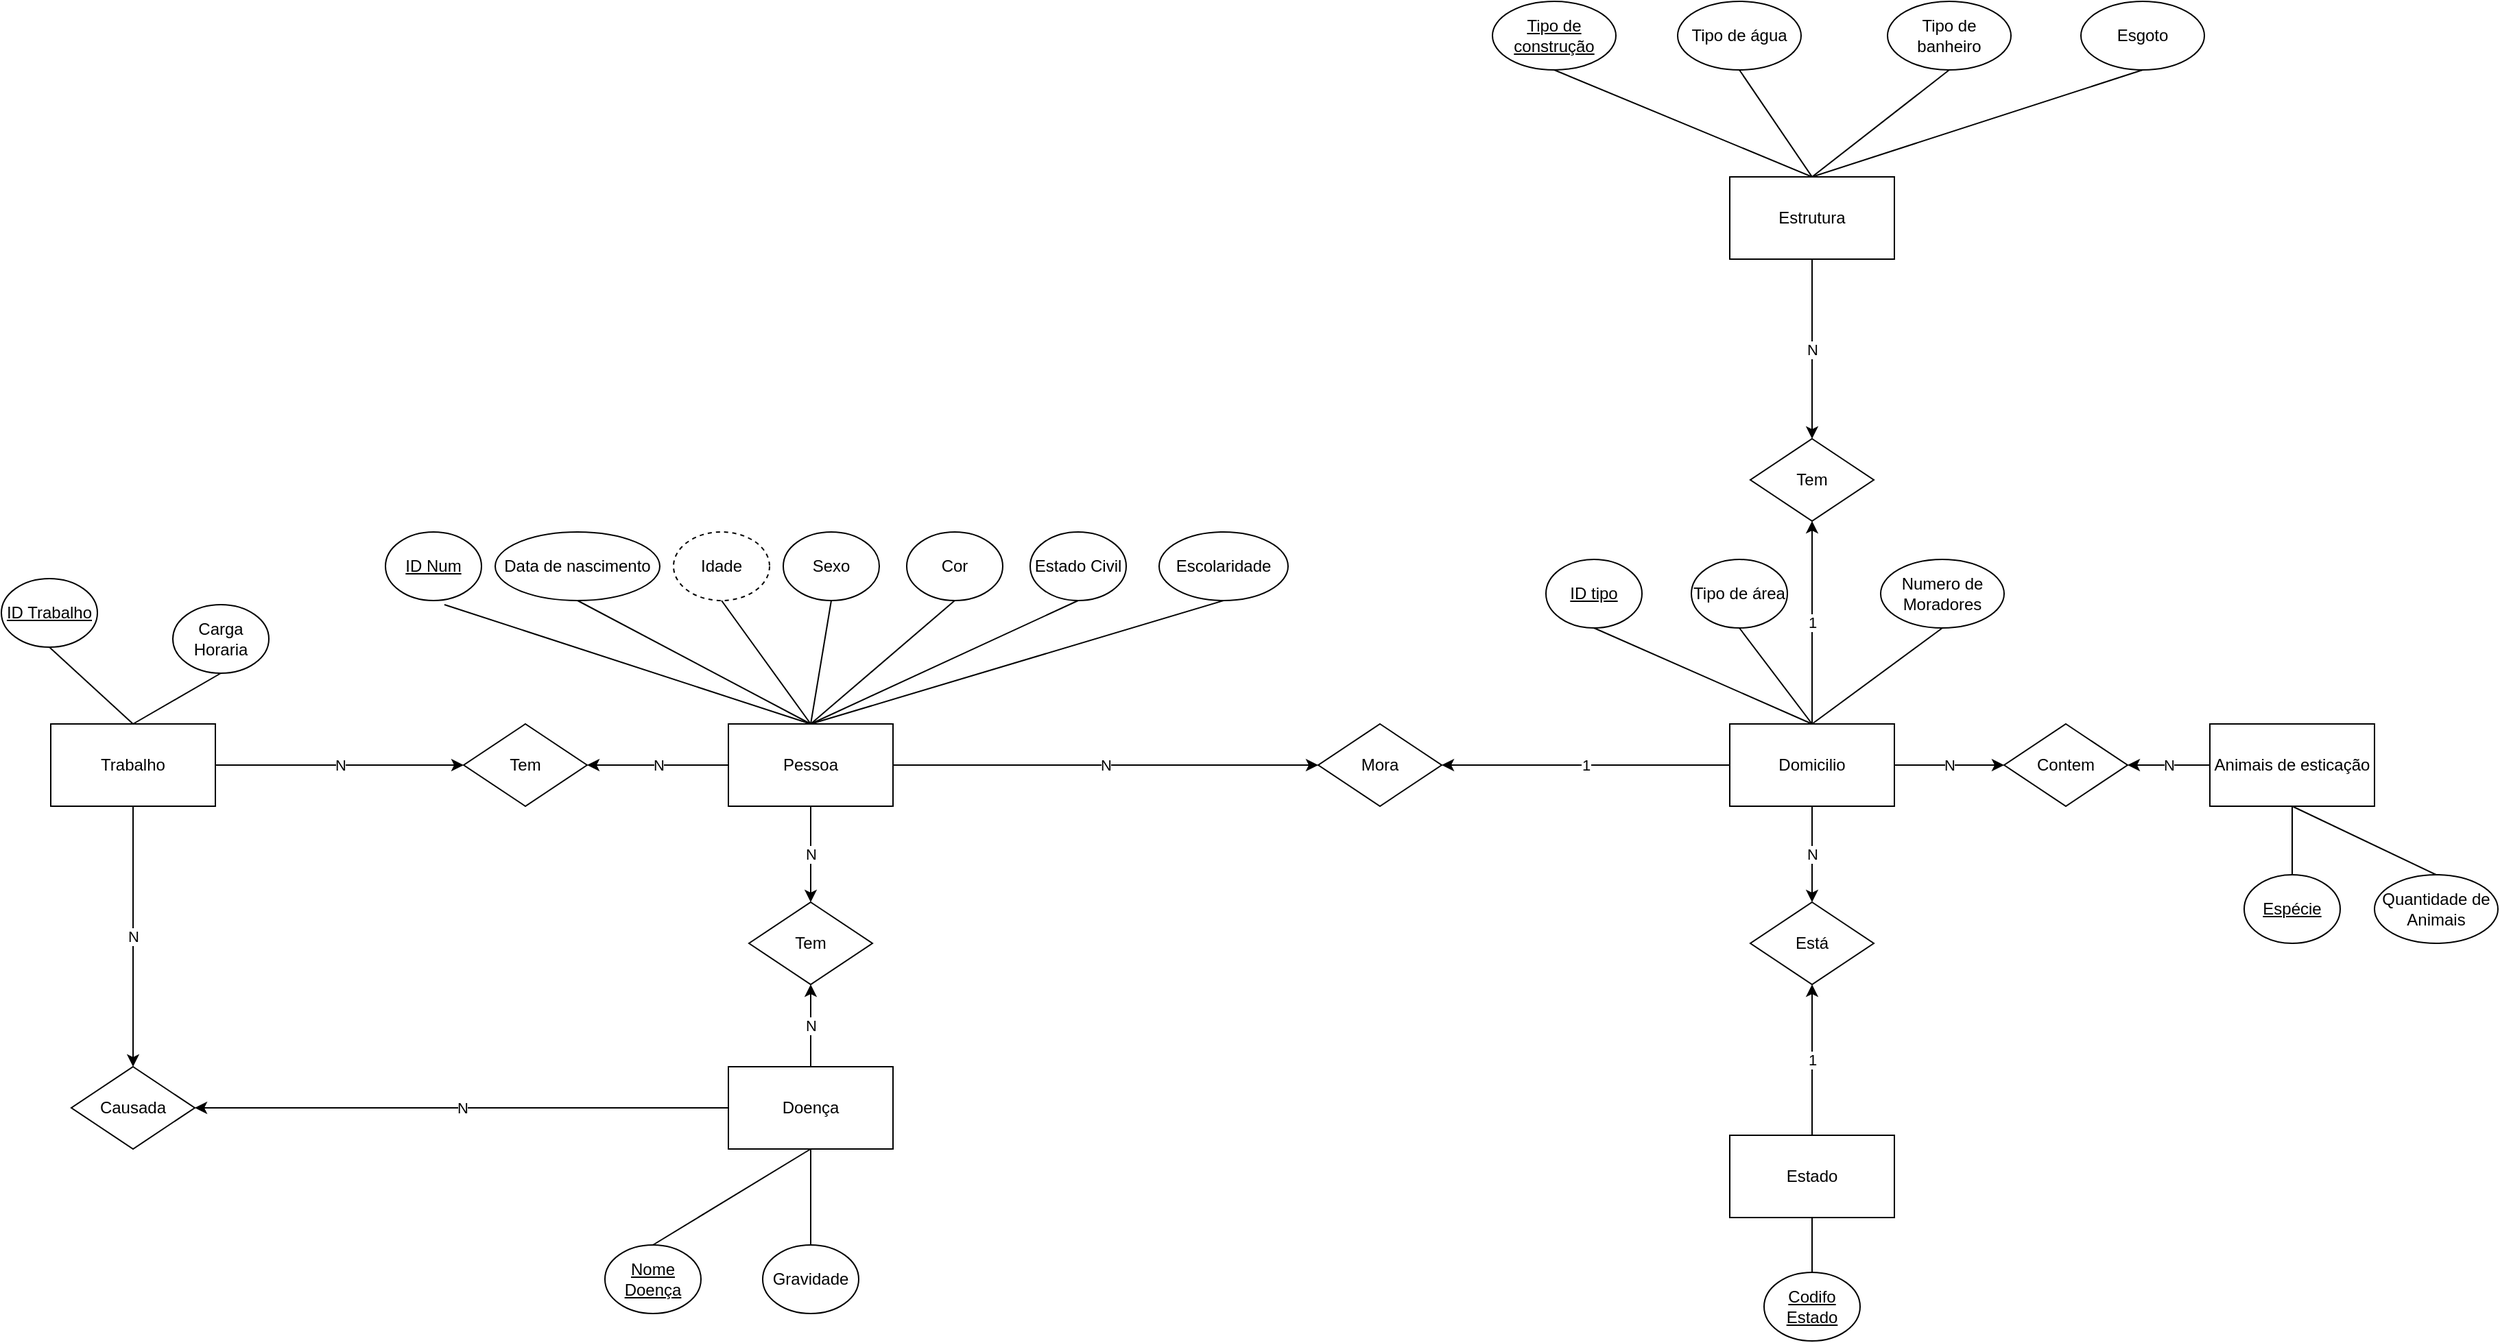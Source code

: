 <mxfile version="15.2.9" type="github">
  <diagram id="z8tA9fzvjswGwNnZUVDG" name="Page-1">
    <mxGraphModel dx="2755" dy="1975" grid="0" gridSize="10" guides="1" tooltips="1" connect="1" arrows="1" fold="1" page="0" pageScale="1" pageWidth="850" pageHeight="1100" math="0" shadow="0">
      <root>
        <mxCell id="0" />
        <mxCell id="1" parent="0" />
        <mxCell id="PHDZe1s5qyJXQ7fVR7Sn-13" value="N" style="edgeStyle=orthogonalEdgeStyle;rounded=0;orthogonalLoop=1;jettySize=auto;html=1;entryX=0;entryY=0.5;entryDx=0;entryDy=0;" parent="1" source="PHDZe1s5qyJXQ7fVR7Sn-1" target="PHDZe1s5qyJXQ7fVR7Sn-12" edge="1">
          <mxGeometry relative="1" as="geometry" />
        </mxCell>
        <mxCell id="PHDZe1s5qyJXQ7fVR7Sn-34" value="N" style="edgeStyle=orthogonalEdgeStyle;rounded=0;orthogonalLoop=1;jettySize=auto;html=1;" parent="1" source="PHDZe1s5qyJXQ7fVR7Sn-1" target="PHDZe1s5qyJXQ7fVR7Sn-33" edge="1">
          <mxGeometry relative="1" as="geometry" />
        </mxCell>
        <mxCell id="jMFC31TbGM9YnoEHQVQy-38" value="N" style="edgeStyle=orthogonalEdgeStyle;rounded=0;orthogonalLoop=1;jettySize=auto;html=1;" edge="1" parent="1" source="PHDZe1s5qyJXQ7fVR7Sn-1" target="jMFC31TbGM9YnoEHQVQy-37">
          <mxGeometry relative="1" as="geometry" />
        </mxCell>
        <mxCell id="PHDZe1s5qyJXQ7fVR7Sn-1" value="Pessoa" style="rounded=0;whiteSpace=wrap;html=1;" parent="1" vertex="1">
          <mxGeometry x="380" y="200" width="120" height="60" as="geometry" />
        </mxCell>
        <mxCell id="PHDZe1s5qyJXQ7fVR7Sn-2" value="&lt;u&gt;ID Num&lt;/u&gt;" style="ellipse;whiteSpace=wrap;html=1;" parent="1" vertex="1">
          <mxGeometry x="130" y="60" width="70" height="50" as="geometry" />
        </mxCell>
        <mxCell id="PHDZe1s5qyJXQ7fVR7Sn-4" value="Data de nascimento" style="ellipse;whiteSpace=wrap;html=1;" parent="1" vertex="1">
          <mxGeometry x="210" y="60" width="120" height="50" as="geometry" />
        </mxCell>
        <mxCell id="PHDZe1s5qyJXQ7fVR7Sn-5" value="Idade" style="ellipse;whiteSpace=wrap;html=1;dashed=1;" parent="1" vertex="1">
          <mxGeometry x="340" y="60" width="70" height="50" as="geometry" />
        </mxCell>
        <mxCell id="PHDZe1s5qyJXQ7fVR7Sn-6" value="Sexo" style="ellipse;whiteSpace=wrap;html=1;" parent="1" vertex="1">
          <mxGeometry x="420" y="60" width="70" height="50" as="geometry" />
        </mxCell>
        <mxCell id="PHDZe1s5qyJXQ7fVR7Sn-7" value="" style="endArrow=none;html=1;exitX=0.614;exitY=1.06;exitDx=0;exitDy=0;exitPerimeter=0;entryX=0.5;entryY=0;entryDx=0;entryDy=0;" parent="1" source="PHDZe1s5qyJXQ7fVR7Sn-2" target="PHDZe1s5qyJXQ7fVR7Sn-1" edge="1">
          <mxGeometry width="50" height="50" relative="1" as="geometry">
            <mxPoint x="420" y="250" as="sourcePoint" />
            <mxPoint x="470" y="200" as="targetPoint" />
          </mxGeometry>
        </mxCell>
        <mxCell id="PHDZe1s5qyJXQ7fVR7Sn-8" value="" style="endArrow=none;html=1;entryX=0.5;entryY=0;entryDx=0;entryDy=0;exitX=0.5;exitY=1;exitDx=0;exitDy=0;" parent="1" source="PHDZe1s5qyJXQ7fVR7Sn-4" target="PHDZe1s5qyJXQ7fVR7Sn-1" edge="1">
          <mxGeometry width="50" height="50" relative="1" as="geometry">
            <mxPoint x="420" y="250" as="sourcePoint" />
            <mxPoint x="470" y="200" as="targetPoint" />
          </mxGeometry>
        </mxCell>
        <mxCell id="PHDZe1s5qyJXQ7fVR7Sn-9" value="" style="endArrow=none;html=1;entryX=0.5;entryY=0;entryDx=0;entryDy=0;exitX=0.5;exitY=1;exitDx=0;exitDy=0;" parent="1" source="PHDZe1s5qyJXQ7fVR7Sn-5" target="PHDZe1s5qyJXQ7fVR7Sn-1" edge="1">
          <mxGeometry width="50" height="50" relative="1" as="geometry">
            <mxPoint x="420" y="250" as="sourcePoint" />
            <mxPoint x="470" y="200" as="targetPoint" />
          </mxGeometry>
        </mxCell>
        <mxCell id="PHDZe1s5qyJXQ7fVR7Sn-10" value="" style="endArrow=none;html=1;entryX=0.5;entryY=0;entryDx=0;entryDy=0;exitX=0.5;exitY=1;exitDx=0;exitDy=0;" parent="1" source="PHDZe1s5qyJXQ7fVR7Sn-6" target="PHDZe1s5qyJXQ7fVR7Sn-1" edge="1">
          <mxGeometry width="50" height="50" relative="1" as="geometry">
            <mxPoint x="160" y="250" as="sourcePoint" />
            <mxPoint x="210" y="200" as="targetPoint" />
          </mxGeometry>
        </mxCell>
        <mxCell id="PHDZe1s5qyJXQ7fVR7Sn-14" value="1" style="edgeStyle=orthogonalEdgeStyle;rounded=0;orthogonalLoop=1;jettySize=auto;html=1;exitX=0;exitY=0.5;exitDx=0;exitDy=0;" parent="1" source="PHDZe1s5qyJXQ7fVR7Sn-11" target="PHDZe1s5qyJXQ7fVR7Sn-12" edge="1">
          <mxGeometry relative="1" as="geometry" />
        </mxCell>
        <mxCell id="PHDZe1s5qyJXQ7fVR7Sn-29" value="N" style="edgeStyle=orthogonalEdgeStyle;rounded=0;orthogonalLoop=1;jettySize=auto;html=1;entryX=0.5;entryY=0;entryDx=0;entryDy=0;" parent="1" source="PHDZe1s5qyJXQ7fVR7Sn-11" target="PHDZe1s5qyJXQ7fVR7Sn-28" edge="1">
          <mxGeometry relative="1" as="geometry" />
        </mxCell>
        <mxCell id="jMFC31TbGM9YnoEHQVQy-16" value="N" style="edgeStyle=orthogonalEdgeStyle;rounded=0;orthogonalLoop=1;jettySize=auto;html=1;entryX=0;entryY=0.5;entryDx=0;entryDy=0;" edge="1" parent="1" source="PHDZe1s5qyJXQ7fVR7Sn-11" target="jMFC31TbGM9YnoEHQVQy-15">
          <mxGeometry relative="1" as="geometry" />
        </mxCell>
        <mxCell id="jMFC31TbGM9YnoEHQVQy-31" value="1" style="edgeStyle=orthogonalEdgeStyle;rounded=0;orthogonalLoop=1;jettySize=auto;html=1;entryX=0.5;entryY=1;entryDx=0;entryDy=0;" edge="1" parent="1" source="PHDZe1s5qyJXQ7fVR7Sn-11" target="jMFC31TbGM9YnoEHQVQy-30">
          <mxGeometry relative="1" as="geometry" />
        </mxCell>
        <mxCell id="PHDZe1s5qyJXQ7fVR7Sn-11" value="Domicilio" style="rounded=0;whiteSpace=wrap;html=1;" parent="1" vertex="1">
          <mxGeometry x="1110" y="200" width="120" height="60" as="geometry" />
        </mxCell>
        <mxCell id="PHDZe1s5qyJXQ7fVR7Sn-12" value="Mora" style="rhombus;whiteSpace=wrap;html=1;" parent="1" vertex="1">
          <mxGeometry x="810" y="200" width="90" height="60" as="geometry" />
        </mxCell>
        <mxCell id="PHDZe1s5qyJXQ7fVR7Sn-15" value="&lt;u&gt;ID tipo&lt;/u&gt;" style="ellipse;whiteSpace=wrap;html=1;" parent="1" vertex="1">
          <mxGeometry x="976" y="80" width="70" height="50" as="geometry" />
        </mxCell>
        <mxCell id="PHDZe1s5qyJXQ7fVR7Sn-18" value="" style="endArrow=none;html=1;entryX=0.5;entryY=0;entryDx=0;entryDy=0;exitX=0.5;exitY=1;exitDx=0;exitDy=0;" parent="1" source="PHDZe1s5qyJXQ7fVR7Sn-15" target="PHDZe1s5qyJXQ7fVR7Sn-11" edge="1">
          <mxGeometry width="50" height="50" relative="1" as="geometry">
            <mxPoint x="660" y="360" as="sourcePoint" />
            <mxPoint x="710" y="310" as="targetPoint" />
          </mxGeometry>
        </mxCell>
        <mxCell id="PHDZe1s5qyJXQ7fVR7Sn-19" value="Tipo de área" style="ellipse;whiteSpace=wrap;html=1;" parent="1" vertex="1">
          <mxGeometry x="1082" y="80" width="70" height="50" as="geometry" />
        </mxCell>
        <mxCell id="PHDZe1s5qyJXQ7fVR7Sn-20" value="Numero de Moradores" style="ellipse;whiteSpace=wrap;html=1;" parent="1" vertex="1">
          <mxGeometry x="1220" y="80" width="90" height="50" as="geometry" />
        </mxCell>
        <mxCell id="PHDZe1s5qyJXQ7fVR7Sn-30" value="1" style="edgeStyle=orthogonalEdgeStyle;rounded=0;orthogonalLoop=1;jettySize=auto;html=1;entryX=0.5;entryY=1;entryDx=0;entryDy=0;" parent="1" source="PHDZe1s5qyJXQ7fVR7Sn-22" target="PHDZe1s5qyJXQ7fVR7Sn-28" edge="1">
          <mxGeometry relative="1" as="geometry" />
        </mxCell>
        <mxCell id="PHDZe1s5qyJXQ7fVR7Sn-22" value="Estado" style="rounded=0;whiteSpace=wrap;html=1;" parent="1" vertex="1">
          <mxGeometry x="1110" y="500" width="120" height="60" as="geometry" />
        </mxCell>
        <mxCell id="PHDZe1s5qyJXQ7fVR7Sn-25" value="&lt;u&gt;Codifo Estado&lt;/u&gt;" style="ellipse;whiteSpace=wrap;html=1;" parent="1" vertex="1">
          <mxGeometry x="1135" y="600" width="70" height="50" as="geometry" />
        </mxCell>
        <mxCell id="PHDZe1s5qyJXQ7fVR7Sn-26" value="" style="endArrow=none;html=1;entryX=0.5;entryY=0;entryDx=0;entryDy=0;exitX=0.5;exitY=1;exitDx=0;exitDy=0;" parent="1" source="PHDZe1s5qyJXQ7fVR7Sn-19" target="PHDZe1s5qyJXQ7fVR7Sn-11" edge="1">
          <mxGeometry width="50" height="50" relative="1" as="geometry">
            <mxPoint x="660" y="360" as="sourcePoint" />
            <mxPoint x="710" y="310" as="targetPoint" />
          </mxGeometry>
        </mxCell>
        <mxCell id="PHDZe1s5qyJXQ7fVR7Sn-27" value="" style="endArrow=none;html=1;entryX=0.5;entryY=0;entryDx=0;entryDy=0;exitX=0.5;exitY=1;exitDx=0;exitDy=0;" parent="1" source="PHDZe1s5qyJXQ7fVR7Sn-20" target="PHDZe1s5qyJXQ7fVR7Sn-11" edge="1">
          <mxGeometry width="50" height="50" relative="1" as="geometry">
            <mxPoint x="660" y="360" as="sourcePoint" />
            <mxPoint x="710" y="310" as="targetPoint" />
          </mxGeometry>
        </mxCell>
        <mxCell id="PHDZe1s5qyJXQ7fVR7Sn-28" value="Está" style="rhombus;whiteSpace=wrap;html=1;" parent="1" vertex="1">
          <mxGeometry x="1125" y="330" width="90" height="60" as="geometry" />
        </mxCell>
        <mxCell id="PHDZe1s5qyJXQ7fVR7Sn-31" value="" style="endArrow=none;html=1;entryX=0.5;entryY=1;entryDx=0;entryDy=0;entryPerimeter=0;exitX=0.5;exitY=0;exitDx=0;exitDy=0;" parent="1" source="PHDZe1s5qyJXQ7fVR7Sn-25" target="PHDZe1s5qyJXQ7fVR7Sn-22" edge="1">
          <mxGeometry width="50" height="50" relative="1" as="geometry">
            <mxPoint x="660" y="340" as="sourcePoint" />
            <mxPoint x="710" y="290" as="targetPoint" />
          </mxGeometry>
        </mxCell>
        <mxCell id="PHDZe1s5qyJXQ7fVR7Sn-35" value="N" style="edgeStyle=orthogonalEdgeStyle;rounded=0;orthogonalLoop=1;jettySize=auto;html=1;" parent="1" source="PHDZe1s5qyJXQ7fVR7Sn-32" target="PHDZe1s5qyJXQ7fVR7Sn-33" edge="1">
          <mxGeometry relative="1" as="geometry" />
        </mxCell>
        <mxCell id="jMFC31TbGM9YnoEHQVQy-44" value="N" style="edgeStyle=orthogonalEdgeStyle;rounded=0;orthogonalLoop=1;jettySize=auto;html=1;entryX=1;entryY=0.5;entryDx=0;entryDy=0;" edge="1" parent="1" source="PHDZe1s5qyJXQ7fVR7Sn-32" target="jMFC31TbGM9YnoEHQVQy-43">
          <mxGeometry relative="1" as="geometry" />
        </mxCell>
        <mxCell id="PHDZe1s5qyJXQ7fVR7Sn-32" value="Doença" style="rounded=0;whiteSpace=wrap;html=1;" parent="1" vertex="1">
          <mxGeometry x="380" y="450" width="120" height="60" as="geometry" />
        </mxCell>
        <mxCell id="PHDZe1s5qyJXQ7fVR7Sn-33" value="Tem" style="rhombus;whiteSpace=wrap;html=1;" parent="1" vertex="1">
          <mxGeometry x="395" y="330" width="90" height="60" as="geometry" />
        </mxCell>
        <mxCell id="PHDZe1s5qyJXQ7fVR7Sn-36" value="&lt;u&gt;Nome Doença&lt;/u&gt;" style="ellipse;whiteSpace=wrap;html=1;" parent="1" vertex="1">
          <mxGeometry x="290" y="580" width="70" height="50" as="geometry" />
        </mxCell>
        <mxCell id="PHDZe1s5qyJXQ7fVR7Sn-37" value="" style="endArrow=none;html=1;entryX=0.5;entryY=1;entryDx=0;entryDy=0;exitX=0.5;exitY=0;exitDx=0;exitDy=0;" parent="1" source="PHDZe1s5qyJXQ7fVR7Sn-36" target="PHDZe1s5qyJXQ7fVR7Sn-32" edge="1">
          <mxGeometry width="50" height="50" relative="1" as="geometry">
            <mxPoint x="520" y="590" as="sourcePoint" />
            <mxPoint x="570" y="540" as="targetPoint" />
          </mxGeometry>
        </mxCell>
        <mxCell id="PHDZe1s5qyJXQ7fVR7Sn-38" value="Gravidade" style="ellipse;whiteSpace=wrap;html=1;" parent="1" vertex="1">
          <mxGeometry x="405" y="580" width="70" height="50" as="geometry" />
        </mxCell>
        <mxCell id="PHDZe1s5qyJXQ7fVR7Sn-39" value="" style="endArrow=none;html=1;entryX=0.5;entryY=1;entryDx=0;entryDy=0;" parent="1" source="PHDZe1s5qyJXQ7fVR7Sn-38" target="PHDZe1s5qyJXQ7fVR7Sn-32" edge="1">
          <mxGeometry width="50" height="50" relative="1" as="geometry">
            <mxPoint x="520" y="590" as="sourcePoint" />
            <mxPoint x="570" y="540" as="targetPoint" />
          </mxGeometry>
        </mxCell>
        <mxCell id="jMFC31TbGM9YnoEHQVQy-2" value="Tipo de água" style="ellipse;whiteSpace=wrap;html=1;" vertex="1" parent="1">
          <mxGeometry x="1072" y="-327" width="90" height="50" as="geometry" />
        </mxCell>
        <mxCell id="jMFC31TbGM9YnoEHQVQy-3" value="&lt;u&gt;Tipo de construção&lt;/u&gt;" style="ellipse;whiteSpace=wrap;html=1;" vertex="1" parent="1">
          <mxGeometry x="937" y="-327" width="90" height="50" as="geometry" />
        </mxCell>
        <mxCell id="jMFC31TbGM9YnoEHQVQy-4" value="" style="endArrow=none;html=1;entryX=0.5;entryY=0;entryDx=0;entryDy=0;exitX=0.5;exitY=1;exitDx=0;exitDy=0;" edge="1" parent="1" source="jMFC31TbGM9YnoEHQVQy-2" target="jMFC31TbGM9YnoEHQVQy-28">
          <mxGeometry width="50" height="50" relative="1" as="geometry">
            <mxPoint x="660" y="360" as="sourcePoint" />
            <mxPoint x="710" y="310" as="targetPoint" />
          </mxGeometry>
        </mxCell>
        <mxCell id="jMFC31TbGM9YnoEHQVQy-5" value="" style="endArrow=none;html=1;entryX=0.5;entryY=0;entryDx=0;entryDy=0;exitX=0.5;exitY=1;exitDx=0;exitDy=0;" edge="1" parent="1" source="jMFC31TbGM9YnoEHQVQy-3" target="jMFC31TbGM9YnoEHQVQy-28">
          <mxGeometry width="50" height="50" relative="1" as="geometry">
            <mxPoint x="660" y="360" as="sourcePoint" />
            <mxPoint x="710" y="310" as="targetPoint" />
          </mxGeometry>
        </mxCell>
        <mxCell id="jMFC31TbGM9YnoEHQVQy-6" value="Tipo de banheiro" style="ellipse;whiteSpace=wrap;html=1;" vertex="1" parent="1">
          <mxGeometry x="1225" y="-327" width="90" height="50" as="geometry" />
        </mxCell>
        <mxCell id="jMFC31TbGM9YnoEHQVQy-7" value="Esgoto" style="ellipse;whiteSpace=wrap;html=1;" vertex="1" parent="1">
          <mxGeometry x="1366" y="-327" width="90" height="50" as="geometry" />
        </mxCell>
        <mxCell id="jMFC31TbGM9YnoEHQVQy-8" value="" style="endArrow=none;html=1;entryX=0.5;entryY=0;entryDx=0;entryDy=0;exitX=0.5;exitY=1;exitDx=0;exitDy=0;" edge="1" parent="1" source="jMFC31TbGM9YnoEHQVQy-6" target="jMFC31TbGM9YnoEHQVQy-28">
          <mxGeometry width="50" height="50" relative="1" as="geometry">
            <mxPoint x="660" y="360" as="sourcePoint" />
            <mxPoint x="710" y="310" as="targetPoint" />
          </mxGeometry>
        </mxCell>
        <mxCell id="jMFC31TbGM9YnoEHQVQy-9" value="" style="endArrow=none;html=1;entryX=0.5;entryY=0;entryDx=0;entryDy=0;exitX=0.5;exitY=1;exitDx=0;exitDy=0;" edge="1" parent="1" source="jMFC31TbGM9YnoEHQVQy-7" target="jMFC31TbGM9YnoEHQVQy-28">
          <mxGeometry width="50" height="50" relative="1" as="geometry">
            <mxPoint x="660" y="360" as="sourcePoint" />
            <mxPoint x="710" y="310" as="targetPoint" />
          </mxGeometry>
        </mxCell>
        <mxCell id="jMFC31TbGM9YnoEHQVQy-11" value="Quantidade de Animais" style="ellipse;whiteSpace=wrap;html=1;" vertex="1" parent="1">
          <mxGeometry x="1580" y="310" width="90" height="50" as="geometry" />
        </mxCell>
        <mxCell id="jMFC31TbGM9YnoEHQVQy-12" value="" style="endArrow=none;html=1;exitX=0.5;exitY=0;exitDx=0;exitDy=0;entryX=0.5;entryY=1;entryDx=0;entryDy=0;" edge="1" parent="1" source="jMFC31TbGM9YnoEHQVQy-11" target="jMFC31TbGM9YnoEHQVQy-14">
          <mxGeometry width="50" height="50" relative="1" as="geometry">
            <mxPoint x="1643" y="324" as="sourcePoint" />
            <mxPoint x="1501" y="279" as="targetPoint" />
          </mxGeometry>
        </mxCell>
        <mxCell id="jMFC31TbGM9YnoEHQVQy-19" value="N" style="edgeStyle=orthogonalEdgeStyle;rounded=0;orthogonalLoop=1;jettySize=auto;html=1;entryX=1;entryY=0.5;entryDx=0;entryDy=0;" edge="1" parent="1" source="jMFC31TbGM9YnoEHQVQy-14" target="jMFC31TbGM9YnoEHQVQy-15">
          <mxGeometry relative="1" as="geometry" />
        </mxCell>
        <mxCell id="jMFC31TbGM9YnoEHQVQy-14" value="Animais de esticação" style="rounded=0;whiteSpace=wrap;html=1;" vertex="1" parent="1">
          <mxGeometry x="1460" y="200" width="120" height="60" as="geometry" />
        </mxCell>
        <mxCell id="jMFC31TbGM9YnoEHQVQy-15" value="Contem" style="rhombus;whiteSpace=wrap;html=1;" vertex="1" parent="1">
          <mxGeometry x="1310" y="200" width="90" height="60" as="geometry" />
        </mxCell>
        <mxCell id="jMFC31TbGM9YnoEHQVQy-20" value="&lt;u&gt;Espécie&lt;/u&gt;" style="ellipse;whiteSpace=wrap;html=1;" vertex="1" parent="1">
          <mxGeometry x="1485" y="310" width="70" height="50" as="geometry" />
        </mxCell>
        <mxCell id="jMFC31TbGM9YnoEHQVQy-21" value="" style="endArrow=none;html=1;entryX=0.5;entryY=1;entryDx=0;entryDy=0;exitX=0.5;exitY=0;exitDx=0;exitDy=0;" edge="1" parent="1" source="jMFC31TbGM9YnoEHQVQy-20" target="jMFC31TbGM9YnoEHQVQy-14">
          <mxGeometry width="50" height="50" relative="1" as="geometry">
            <mxPoint x="1210" y="440" as="sourcePoint" />
            <mxPoint x="1260" y="390" as="targetPoint" />
          </mxGeometry>
        </mxCell>
        <mxCell id="jMFC31TbGM9YnoEHQVQy-23" value="Cor" style="ellipse;whiteSpace=wrap;html=1;" vertex="1" parent="1">
          <mxGeometry x="510" y="60" width="70" height="50" as="geometry" />
        </mxCell>
        <mxCell id="jMFC31TbGM9YnoEHQVQy-24" value="" style="endArrow=none;html=1;exitX=0.5;exitY=1;exitDx=0;exitDy=0;entryX=0.5;entryY=0;entryDx=0;entryDy=0;" edge="1" parent="1" source="jMFC31TbGM9YnoEHQVQy-23" target="PHDZe1s5qyJXQ7fVR7Sn-1">
          <mxGeometry width="50" height="50" relative="1" as="geometry">
            <mxPoint x="510" y="240" as="sourcePoint" />
            <mxPoint x="560" y="190" as="targetPoint" />
          </mxGeometry>
        </mxCell>
        <mxCell id="jMFC31TbGM9YnoEHQVQy-25" value="Estado Civil" style="ellipse;whiteSpace=wrap;html=1;" vertex="1" parent="1">
          <mxGeometry x="600" y="60" width="70" height="50" as="geometry" />
        </mxCell>
        <mxCell id="jMFC31TbGM9YnoEHQVQy-26" value="" style="endArrow=none;html=1;exitX=0.5;exitY=1;exitDx=0;exitDy=0;entryX=0.5;entryY=0;entryDx=0;entryDy=0;" edge="1" parent="1" source="jMFC31TbGM9YnoEHQVQy-25" target="PHDZe1s5qyJXQ7fVR7Sn-1">
          <mxGeometry width="50" height="50" relative="1" as="geometry">
            <mxPoint x="510" y="240" as="sourcePoint" />
            <mxPoint x="560" y="190" as="targetPoint" />
          </mxGeometry>
        </mxCell>
        <mxCell id="jMFC31TbGM9YnoEHQVQy-32" value="N" style="edgeStyle=orthogonalEdgeStyle;rounded=0;orthogonalLoop=1;jettySize=auto;html=1;entryX=0.5;entryY=0;entryDx=0;entryDy=0;" edge="1" parent="1" source="jMFC31TbGM9YnoEHQVQy-28" target="jMFC31TbGM9YnoEHQVQy-30">
          <mxGeometry relative="1" as="geometry" />
        </mxCell>
        <mxCell id="jMFC31TbGM9YnoEHQVQy-28" value="Estrutura" style="rounded=0;whiteSpace=wrap;html=1;" vertex="1" parent="1">
          <mxGeometry x="1110" y="-199" width="120" height="60" as="geometry" />
        </mxCell>
        <mxCell id="jMFC31TbGM9YnoEHQVQy-30" value="Tem" style="rhombus;whiteSpace=wrap;html=1;" vertex="1" parent="1">
          <mxGeometry x="1125" y="-8" width="90" height="60" as="geometry" />
        </mxCell>
        <mxCell id="jMFC31TbGM9YnoEHQVQy-33" value="Escolaridade" style="ellipse;whiteSpace=wrap;html=1;" vertex="1" parent="1">
          <mxGeometry x="694" y="60" width="94" height="50" as="geometry" />
        </mxCell>
        <mxCell id="jMFC31TbGM9YnoEHQVQy-34" value="" style="endArrow=none;html=1;exitX=0.5;exitY=1;exitDx=0;exitDy=0;entryX=0.5;entryY=0;entryDx=0;entryDy=0;" edge="1" parent="1" source="jMFC31TbGM9YnoEHQVQy-33" target="PHDZe1s5qyJXQ7fVR7Sn-1">
          <mxGeometry width="50" height="50" relative="1" as="geometry">
            <mxPoint x="510" y="240" as="sourcePoint" />
            <mxPoint x="560" y="190" as="targetPoint" />
          </mxGeometry>
        </mxCell>
        <mxCell id="jMFC31TbGM9YnoEHQVQy-40" value="N" style="edgeStyle=orthogonalEdgeStyle;rounded=0;orthogonalLoop=1;jettySize=auto;html=1;" edge="1" parent="1" source="jMFC31TbGM9YnoEHQVQy-35" target="jMFC31TbGM9YnoEHQVQy-37">
          <mxGeometry relative="1" as="geometry" />
        </mxCell>
        <mxCell id="jMFC31TbGM9YnoEHQVQy-46" value="N" style="edgeStyle=orthogonalEdgeStyle;rounded=0;orthogonalLoop=1;jettySize=auto;html=1;" edge="1" parent="1" source="jMFC31TbGM9YnoEHQVQy-35" target="jMFC31TbGM9YnoEHQVQy-43">
          <mxGeometry relative="1" as="geometry" />
        </mxCell>
        <mxCell id="jMFC31TbGM9YnoEHQVQy-35" value="Trabalho" style="rounded=0;whiteSpace=wrap;html=1;" vertex="1" parent="1">
          <mxGeometry x="-114" y="200" width="120" height="60" as="geometry" />
        </mxCell>
        <mxCell id="jMFC31TbGM9YnoEHQVQy-37" value="Tem" style="rhombus;whiteSpace=wrap;html=1;" vertex="1" parent="1">
          <mxGeometry x="187" y="200" width="90" height="60" as="geometry" />
        </mxCell>
        <mxCell id="jMFC31TbGM9YnoEHQVQy-43" value="Causada" style="rhombus;whiteSpace=wrap;html=1;" vertex="1" parent="1">
          <mxGeometry x="-99" y="450" width="90" height="60" as="geometry" />
        </mxCell>
        <mxCell id="jMFC31TbGM9YnoEHQVQy-47" value="&lt;u&gt;ID Trabalho&lt;/u&gt;" style="ellipse;whiteSpace=wrap;html=1;" vertex="1" parent="1">
          <mxGeometry x="-150" y="94" width="70" height="50" as="geometry" />
        </mxCell>
        <mxCell id="jMFC31TbGM9YnoEHQVQy-48" value="Carga Horaria" style="ellipse;whiteSpace=wrap;html=1;" vertex="1" parent="1">
          <mxGeometry x="-25" y="113" width="70" height="50" as="geometry" />
        </mxCell>
        <mxCell id="jMFC31TbGM9YnoEHQVQy-49" value="" style="endArrow=none;html=1;entryX=0.5;entryY=0;entryDx=0;entryDy=0;exitX=0.5;exitY=1;exitDx=0;exitDy=0;" edge="1" parent="1" source="jMFC31TbGM9YnoEHQVQy-47" target="jMFC31TbGM9YnoEHQVQy-35">
          <mxGeometry width="50" height="50" relative="1" as="geometry">
            <mxPoint x="206" y="322" as="sourcePoint" />
            <mxPoint x="256" y="272" as="targetPoint" />
          </mxGeometry>
        </mxCell>
        <mxCell id="jMFC31TbGM9YnoEHQVQy-50" value="" style="endArrow=none;html=1;entryX=0.5;entryY=0;entryDx=0;entryDy=0;exitX=0.5;exitY=1;exitDx=0;exitDy=0;" edge="1" parent="1" source="jMFC31TbGM9YnoEHQVQy-48" target="jMFC31TbGM9YnoEHQVQy-35">
          <mxGeometry width="50" height="50" relative="1" as="geometry">
            <mxPoint x="206" y="322" as="sourcePoint" />
            <mxPoint x="256" y="272" as="targetPoint" />
          </mxGeometry>
        </mxCell>
      </root>
    </mxGraphModel>
  </diagram>
</mxfile>
